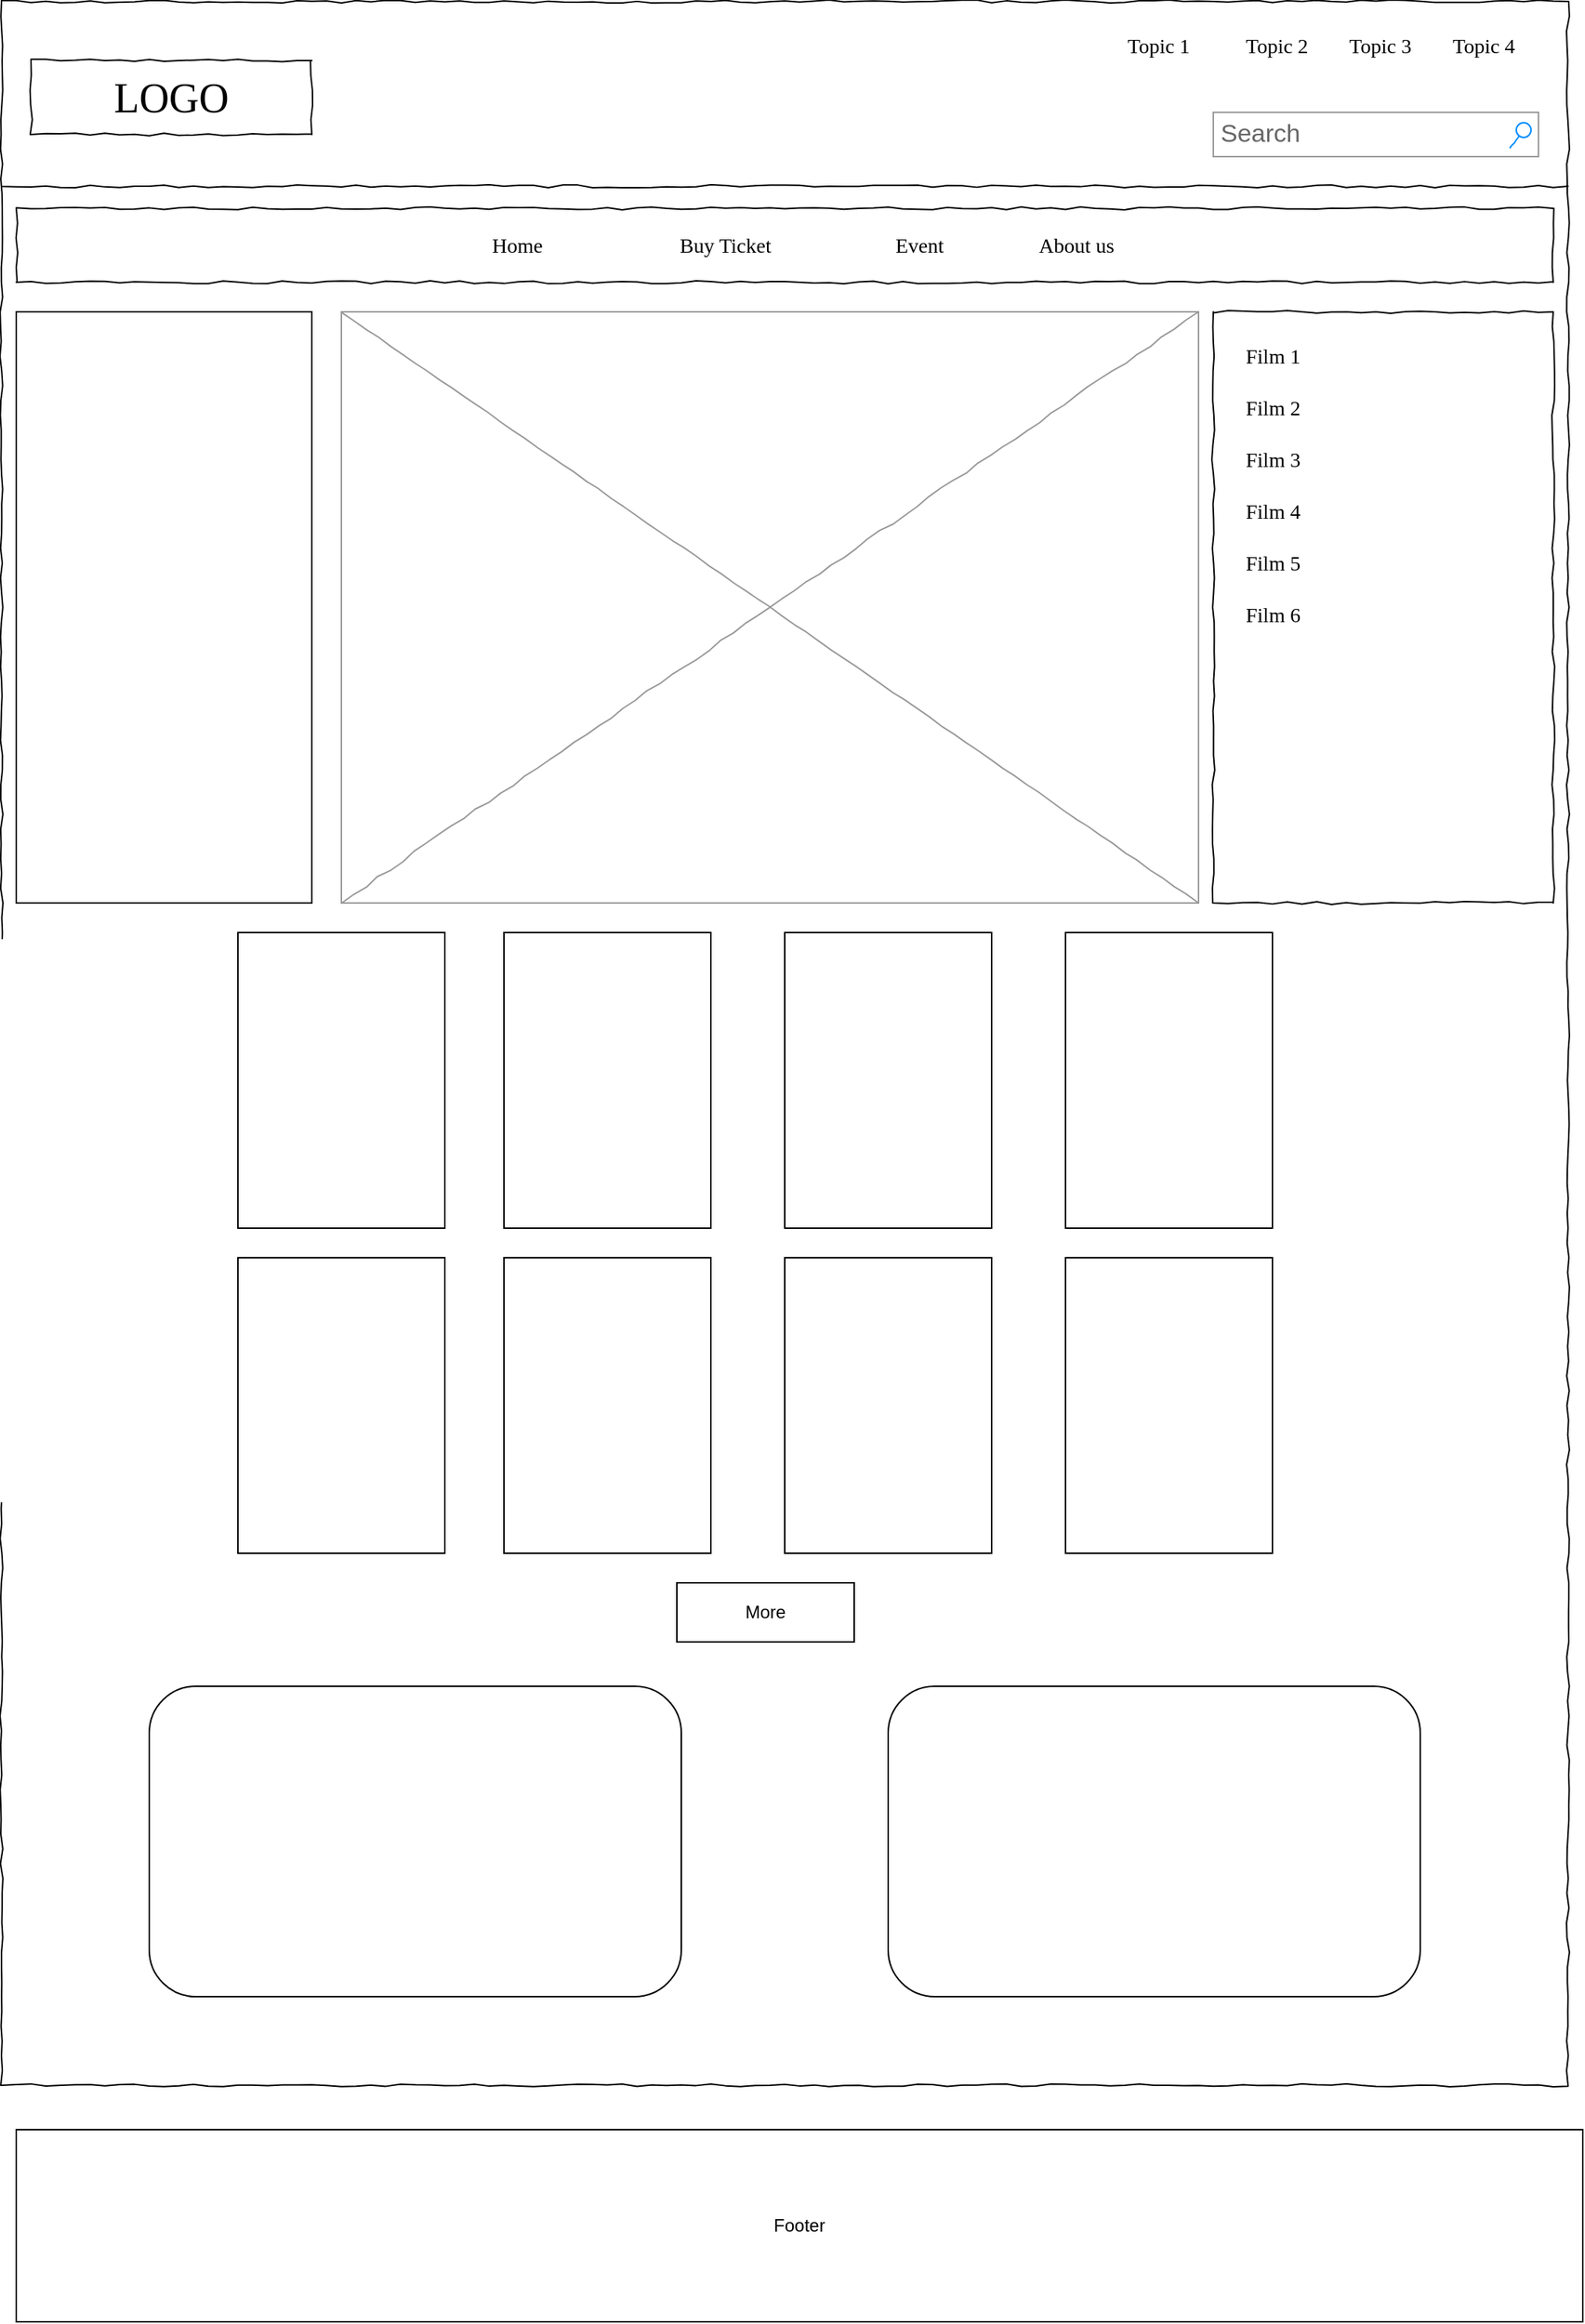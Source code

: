 <mxfile version="21.8.1" type="github">
  <diagram name="Page-1" id="03018318-947c-dd8e-b7a3-06fadd420f32">
    <mxGraphModel dx="1518" dy="666" grid="1" gridSize="10" guides="1" tooltips="1" connect="1" arrows="1" fold="1" page="1" pageScale="1" pageWidth="1100" pageHeight="850" background="#ffffff" math="0" shadow="0">
      <root>
        <mxCell id="0" />
        <mxCell id="1" parent="0" />
        <mxCell id="677b7b8949515195-1" value="" style="whiteSpace=wrap;html=1;rounded=0;shadow=0;labelBackgroundColor=none;strokeColor=#000000;strokeWidth=1;fillColor=none;fontFamily=Verdana;fontSize=12;fontColor=#000000;align=center;comic=1;" parent="1" vertex="1">
          <mxGeometry x="20" y="20" width="1060" height="1410" as="geometry" />
        </mxCell>
        <mxCell id="677b7b8949515195-2" value="LOGO" style="whiteSpace=wrap;html=1;rounded=0;shadow=0;labelBackgroundColor=none;strokeWidth=1;fontFamily=Verdana;fontSize=28;align=center;comic=1;" parent="1" vertex="1">
          <mxGeometry x="40" y="60" width="190" height="50" as="geometry" />
        </mxCell>
        <mxCell id="677b7b8949515195-3" value="Search" style="strokeWidth=1;shadow=0;dashed=0;align=center;html=1;shape=mxgraph.mockup.forms.searchBox;strokeColor=#999999;mainText=;strokeColor2=#008cff;fontColor=#666666;fontSize=17;align=left;spacingLeft=3;rounded=0;labelBackgroundColor=none;comic=1;" parent="1" vertex="1">
          <mxGeometry x="840" y="95" width="220" height="30" as="geometry" />
        </mxCell>
        <mxCell id="677b7b8949515195-4" value="Topic 1" style="text;html=1;points=[];align=left;verticalAlign=top;spacingTop=-4;fontSize=14;fontFamily=Verdana" parent="1" vertex="1">
          <mxGeometry x="780" y="40" width="60" height="20" as="geometry" />
        </mxCell>
        <mxCell id="677b7b8949515195-5" value="Topic 2" style="text;html=1;points=[];align=left;verticalAlign=top;spacingTop=-4;fontSize=14;fontFamily=Verdana" parent="1" vertex="1">
          <mxGeometry x="860" y="40" width="60" height="20" as="geometry" />
        </mxCell>
        <mxCell id="677b7b8949515195-6" value="Topic 3" style="text;html=1;points=[];align=left;verticalAlign=top;spacingTop=-4;fontSize=14;fontFamily=Verdana" parent="1" vertex="1">
          <mxGeometry x="930" y="40" width="60" height="20" as="geometry" />
        </mxCell>
        <mxCell id="677b7b8949515195-7" value="Topic 4" style="text;html=1;points=[];align=left;verticalAlign=top;spacingTop=-4;fontSize=14;fontFamily=Verdana" parent="1" vertex="1">
          <mxGeometry x="1000" y="40" width="60" height="20" as="geometry" />
        </mxCell>
        <mxCell id="677b7b8949515195-9" value="" style="line;strokeWidth=1;html=1;rounded=0;shadow=0;labelBackgroundColor=none;fillColor=none;fontFamily=Verdana;fontSize=14;fontColor=#000000;align=center;comic=1;" parent="1" vertex="1">
          <mxGeometry x="20" y="140" width="1060" height="10" as="geometry" />
        </mxCell>
        <mxCell id="677b7b8949515195-10" value="" style="whiteSpace=wrap;html=1;rounded=0;shadow=0;labelBackgroundColor=none;strokeWidth=1;fillColor=none;fontFamily=Verdana;fontSize=12;align=center;comic=1;" parent="1" vertex="1">
          <mxGeometry x="30" y="160" width="1040" height="50" as="geometry" />
        </mxCell>
        <mxCell id="677b7b8949515195-11" value="Home" style="text;html=1;points=[];align=left;verticalAlign=top;spacingTop=-4;fontSize=14;fontFamily=Verdana" parent="1" vertex="1">
          <mxGeometry x="350" y="175" width="60" height="20" as="geometry" />
        </mxCell>
        <mxCell id="677b7b8949515195-12" value="Buy Ticket" style="text;html=1;points=[];align=left;verticalAlign=top;spacingTop=-4;fontSize=14;fontFamily=Verdana" parent="1" vertex="1">
          <mxGeometry x="477" y="175" width="60" height="20" as="geometry" />
        </mxCell>
        <mxCell id="677b7b8949515195-13" value="Event" style="text;html=1;points=[];align=left;verticalAlign=top;spacingTop=-4;fontSize=14;fontFamily=Verdana" parent="1" vertex="1">
          <mxGeometry x="623" y="175" width="60" height="20" as="geometry" />
        </mxCell>
        <mxCell id="677b7b8949515195-14" value="About us" style="text;html=1;points=[];align=left;verticalAlign=top;spacingTop=-4;fontSize=14;fontFamily=Verdana" parent="1" vertex="1">
          <mxGeometry x="720" y="175" width="60" height="20" as="geometry" />
        </mxCell>
        <mxCell id="677b7b8949515195-16" value="" style="verticalLabelPosition=bottom;shadow=0;dashed=0;align=center;html=1;verticalAlign=top;strokeWidth=1;shape=mxgraph.mockup.graphics.simpleIcon;strokeColor=#999999;rounded=0;labelBackgroundColor=none;fontFamily=Verdana;fontSize=14;fontColor=#000000;comic=1;" parent="1" vertex="1">
          <mxGeometry x="250" y="230" width="580" height="400" as="geometry" />
        </mxCell>
        <mxCell id="677b7b8949515195-25" value="" style="whiteSpace=wrap;html=1;rounded=0;shadow=0;labelBackgroundColor=none;strokeWidth=1;fillColor=none;fontFamily=Verdana;fontSize=12;align=center;comic=1;" parent="1" vertex="1">
          <mxGeometry x="840" y="230" width="230" height="400" as="geometry" />
        </mxCell>
        <mxCell id="677b7b8949515195-44" value="Film 1" style="text;html=1;points=[];align=left;verticalAlign=top;spacingTop=-4;fontSize=14;fontFamily=Verdana" parent="1" vertex="1">
          <mxGeometry x="860" y="250" width="170" height="20" as="geometry" />
        </mxCell>
        <mxCell id="677b7b8949515195-45" value="Film 2" style="text;html=1;points=[];align=left;verticalAlign=top;spacingTop=-4;fontSize=14;fontFamily=Verdana" parent="1" vertex="1">
          <mxGeometry x="860" y="285" width="170" height="20" as="geometry" />
        </mxCell>
        <mxCell id="677b7b8949515195-46" value="Film 3" style="text;html=1;points=[];align=left;verticalAlign=top;spacingTop=-4;fontSize=14;fontFamily=Verdana" parent="1" vertex="1">
          <mxGeometry x="860" y="320" width="170" height="20" as="geometry" />
        </mxCell>
        <mxCell id="677b7b8949515195-47" value="Film 4" style="text;html=1;points=[];align=left;verticalAlign=top;spacingTop=-4;fontSize=14;fontFamily=Verdana" parent="1" vertex="1">
          <mxGeometry x="860" y="355" width="170" height="20" as="geometry" />
        </mxCell>
        <mxCell id="677b7b8949515195-48" value="Film 5" style="text;html=1;points=[];align=left;verticalAlign=top;spacingTop=-4;fontSize=14;fontFamily=Verdana" parent="1" vertex="1">
          <mxGeometry x="860" y="390" width="170" height="20" as="geometry" />
        </mxCell>
        <mxCell id="677b7b8949515195-49" value="Film 6" style="text;html=1;points=[];align=left;verticalAlign=top;spacingTop=-4;fontSize=14;fontFamily=Verdana" parent="1" vertex="1">
          <mxGeometry x="860" y="425" width="170" height="20" as="geometry" />
        </mxCell>
        <mxCell id="_XEDzznkp6AWesx92B3c-1" value="Footer" style="rounded=0;whiteSpace=wrap;html=1;" parent="1" vertex="1">
          <mxGeometry x="30" y="1460" width="1060" height="130" as="geometry" />
        </mxCell>
        <mxCell id="_XEDzznkp6AWesx92B3c-2" value="" style="rounded=0;whiteSpace=wrap;html=1;" parent="1" vertex="1">
          <mxGeometry x="30" y="230" width="200" height="400" as="geometry" />
        </mxCell>
        <mxCell id="cqwmEPW_JetDwop5H1rI-1" value="" style="rounded=0;whiteSpace=wrap;html=1;" vertex="1" parent="1">
          <mxGeometry x="360" y="650" width="140" height="200" as="geometry" />
        </mxCell>
        <mxCell id="cqwmEPW_JetDwop5H1rI-2" value="" style="rounded=0;whiteSpace=wrap;html=1;" vertex="1" parent="1">
          <mxGeometry x="550" y="650" width="140" height="200" as="geometry" />
        </mxCell>
        <mxCell id="cqwmEPW_JetDwop5H1rI-3" value="" style="rounded=0;whiteSpace=wrap;html=1;" vertex="1" parent="1">
          <mxGeometry x="740" y="650" width="140" height="200" as="geometry" />
        </mxCell>
        <mxCell id="cqwmEPW_JetDwop5H1rI-4" value="" style="rounded=0;whiteSpace=wrap;html=1;" vertex="1" parent="1">
          <mxGeometry x="180" y="650" width="140" height="200" as="geometry" />
        </mxCell>
        <mxCell id="cqwmEPW_JetDwop5H1rI-6" value="" style="rounded=0;whiteSpace=wrap;html=1;" vertex="1" parent="1">
          <mxGeometry x="360" y="870" width="140" height="200" as="geometry" />
        </mxCell>
        <mxCell id="cqwmEPW_JetDwop5H1rI-7" value="" style="rounded=0;whiteSpace=wrap;html=1;" vertex="1" parent="1">
          <mxGeometry x="550" y="870" width="140" height="200" as="geometry" />
        </mxCell>
        <mxCell id="cqwmEPW_JetDwop5H1rI-8" value="" style="rounded=0;whiteSpace=wrap;html=1;" vertex="1" parent="1">
          <mxGeometry x="740" y="870" width="140" height="200" as="geometry" />
        </mxCell>
        <mxCell id="cqwmEPW_JetDwop5H1rI-9" value="" style="rounded=0;whiteSpace=wrap;html=1;" vertex="1" parent="1">
          <mxGeometry x="180" y="870" width="140" height="200" as="geometry" />
        </mxCell>
        <mxCell id="cqwmEPW_JetDwop5H1rI-12" value="More" style="rounded=0;whiteSpace=wrap;html=1;" vertex="1" parent="1">
          <mxGeometry x="477" y="1090" width="120" height="40" as="geometry" />
        </mxCell>
        <mxCell id="cqwmEPW_JetDwop5H1rI-14" value="" style="rounded=1;whiteSpace=wrap;html=1;" vertex="1" parent="1">
          <mxGeometry x="120" y="1160" width="360" height="210" as="geometry" />
        </mxCell>
        <mxCell id="cqwmEPW_JetDwop5H1rI-15" value="" style="rounded=1;whiteSpace=wrap;html=1;" vertex="1" parent="1">
          <mxGeometry x="620" y="1160" width="360" height="210" as="geometry" />
        </mxCell>
      </root>
    </mxGraphModel>
  </diagram>
</mxfile>
